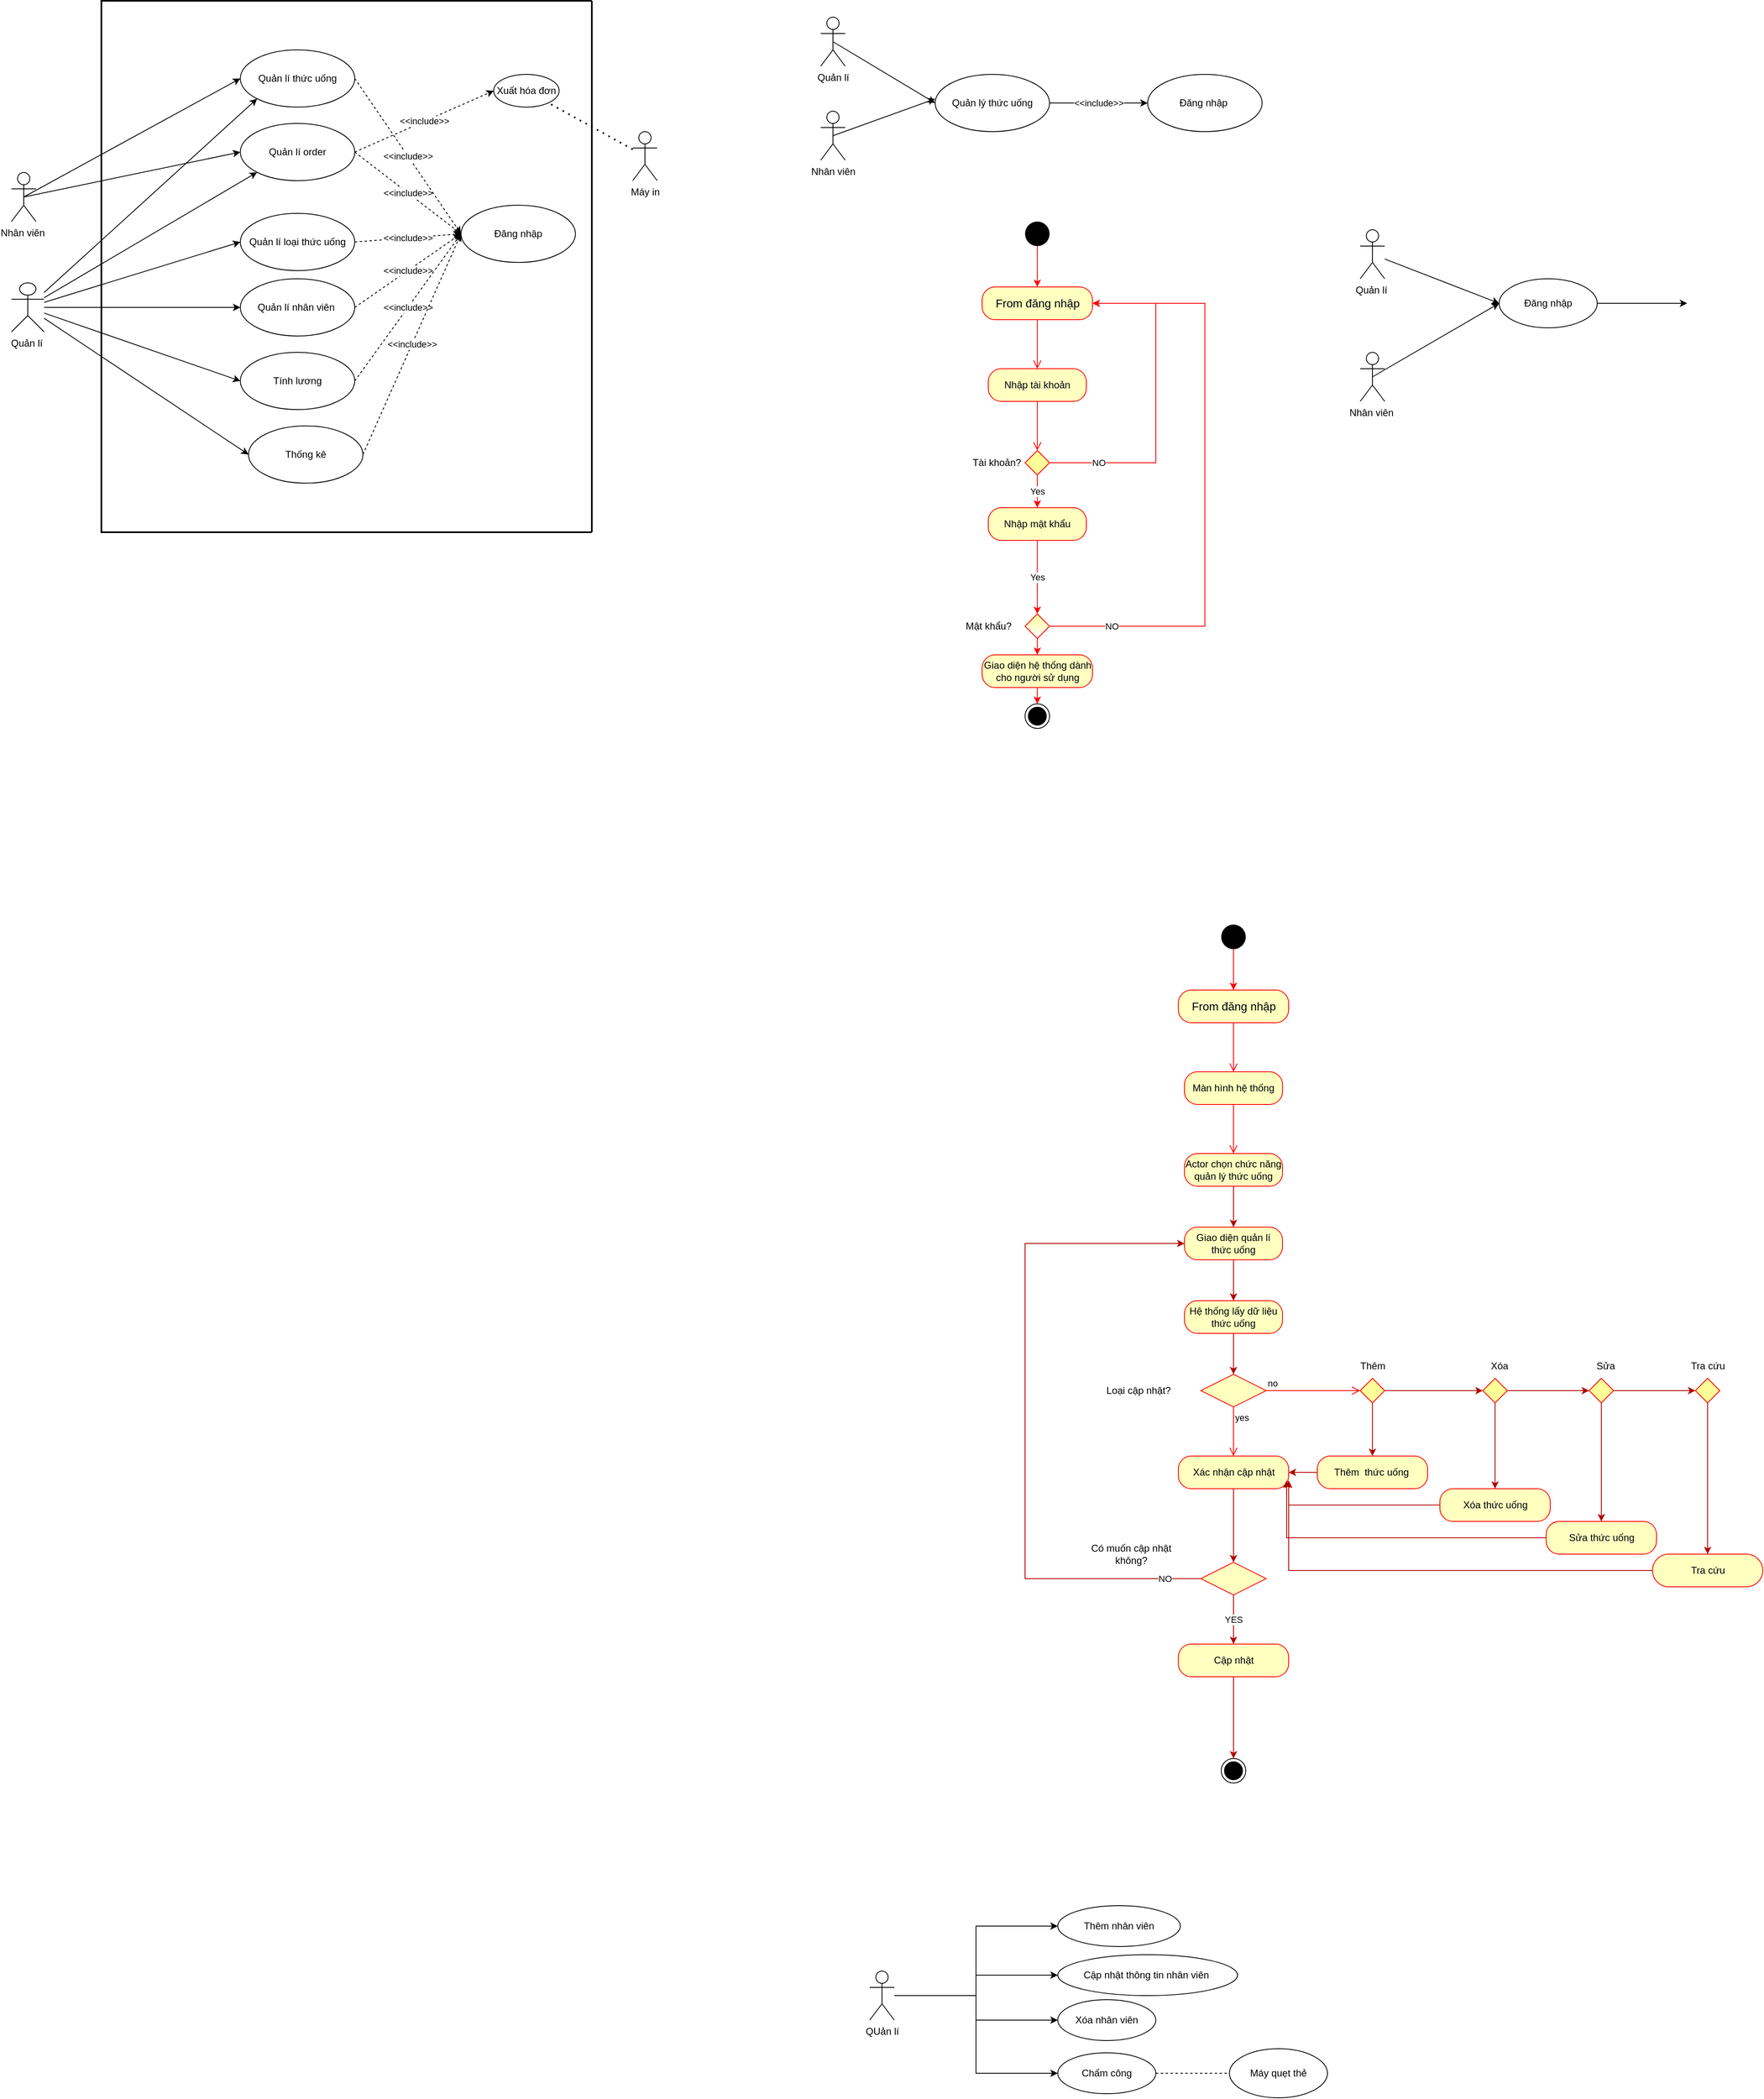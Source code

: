 <mxfile version="13.10.4" type="device"><diagram id="wGTcTHuJHE5CPNHD4VtJ" name="Page-1"><mxGraphModel dx="1037" dy="620" grid="1" gridSize="10" guides="1" tooltips="1" connect="1" arrows="1" fold="1" page="1" pageScale="1" pageWidth="3300" pageHeight="4681" math="0" shadow="0"><root><mxCell id="0"/><mxCell id="1" parent="0"/><mxCell id="aUiKgl4sltHzzZUIfWi_-46" style="edgeStyle=none;rounded=0;orthogonalLoop=1;jettySize=auto;html=1;entryX=0;entryY=1;entryDx=0;entryDy=0;" parent="1" source="1rgUpgfxhRBXVYCej87L-1" target="1rgUpgfxhRBXVYCej87L-71" edge="1"><mxGeometry relative="1" as="geometry"/></mxCell><mxCell id="aUiKgl4sltHzzZUIfWi_-47" style="edgeStyle=none;rounded=0;orthogonalLoop=1;jettySize=auto;html=1;entryX=0;entryY=1;entryDx=0;entryDy=0;" parent="1" source="1rgUpgfxhRBXVYCej87L-1" target="1rgUpgfxhRBXVYCej87L-5" edge="1"><mxGeometry relative="1" as="geometry"/></mxCell><mxCell id="aUiKgl4sltHzzZUIfWi_-48" style="edgeStyle=none;rounded=0;orthogonalLoop=1;jettySize=auto;html=1;entryX=0;entryY=0.5;entryDx=0;entryDy=0;" parent="1" source="1rgUpgfxhRBXVYCej87L-1" target="aUiKgl4sltHzzZUIfWi_-6" edge="1"><mxGeometry relative="1" as="geometry"/></mxCell><mxCell id="aUiKgl4sltHzzZUIfWi_-49" style="edgeStyle=none;rounded=0;orthogonalLoop=1;jettySize=auto;html=1;entryX=0;entryY=0.5;entryDx=0;entryDy=0;" parent="1" source="1rgUpgfxhRBXVYCej87L-1" target="1rgUpgfxhRBXVYCej87L-6" edge="1"><mxGeometry relative="1" as="geometry"/></mxCell><mxCell id="aUiKgl4sltHzzZUIfWi_-50" style="edgeStyle=none;rounded=0;orthogonalLoop=1;jettySize=auto;html=1;entryX=0;entryY=0.5;entryDx=0;entryDy=0;" parent="1" source="1rgUpgfxhRBXVYCej87L-1" target="aUiKgl4sltHzzZUIfWi_-5" edge="1"><mxGeometry relative="1" as="geometry"/></mxCell><mxCell id="aUiKgl4sltHzzZUIfWi_-51" style="edgeStyle=none;rounded=0;orthogonalLoop=1;jettySize=auto;html=1;entryX=0;entryY=0.5;entryDx=0;entryDy=0;" parent="1" source="1rgUpgfxhRBXVYCej87L-1" target="aUiKgl4sltHzzZUIfWi_-7" edge="1"><mxGeometry relative="1" as="geometry"/></mxCell><mxCell id="1rgUpgfxhRBXVYCej87L-1" value="Quản lí&amp;nbsp;" style="shape=umlActor;verticalLabelPosition=bottom;verticalAlign=top;html=1;" parent="1" vertex="1"><mxGeometry x="40" y="405" width="40" height="60" as="geometry"/></mxCell><mxCell id="1rgUpgfxhRBXVYCej87L-53" style="edgeStyle=none;rounded=0;orthogonalLoop=1;jettySize=auto;html=1;exitX=0.5;exitY=0.5;exitDx=0;exitDy=0;exitPerimeter=0;entryX=0;entryY=0.5;entryDx=0;entryDy=0;" parent="1" source="1rgUpgfxhRBXVYCej87L-2" target="1rgUpgfxhRBXVYCej87L-5" edge="1"><mxGeometry relative="1" as="geometry"/></mxCell><mxCell id="1rgUpgfxhRBXVYCej87L-75" style="edgeStyle=none;rounded=0;orthogonalLoop=1;jettySize=auto;html=1;exitX=0.5;exitY=0.5;exitDx=0;exitDy=0;exitPerimeter=0;entryX=0;entryY=0.5;entryDx=0;entryDy=0;" parent="1" source="1rgUpgfxhRBXVYCej87L-2" target="1rgUpgfxhRBXVYCej87L-71" edge="1"><mxGeometry relative="1" as="geometry"/></mxCell><mxCell id="1rgUpgfxhRBXVYCej87L-2" value="Nhân viên&amp;nbsp;" style="shape=umlActor;verticalLabelPosition=bottom;verticalAlign=top;html=1;" parent="1" vertex="1"><mxGeometry x="40" y="270" width="30" height="60" as="geometry"/></mxCell><mxCell id="1rgUpgfxhRBXVYCej87L-4" value="Đăng nhập" style="ellipse;whiteSpace=wrap;html=1;" parent="1" vertex="1"><mxGeometry x="590" y="310" width="140" height="70" as="geometry"/></mxCell><mxCell id="aUiKgl4sltHzzZUIfWi_-38" value="&amp;lt;&amp;lt;include&amp;gt;&amp;gt;" style="edgeStyle=none;rounded=0;orthogonalLoop=1;jettySize=auto;html=1;exitX=1;exitY=0.5;exitDx=0;exitDy=0;entryX=0;entryY=0.5;entryDx=0;entryDy=0;dashed=1;" parent="1" source="1rgUpgfxhRBXVYCej87L-5" target="1rgUpgfxhRBXVYCej87L-4" edge="1"><mxGeometry relative="1" as="geometry"/></mxCell><mxCell id="aUiKgl4sltHzzZUIfWi_-55" value="&amp;lt;&amp;lt;include&amp;gt;&amp;gt;" style="edgeStyle=none;rounded=0;orthogonalLoop=1;jettySize=auto;html=1;exitX=1;exitY=0.5;exitDx=0;exitDy=0;entryX=0;entryY=0.5;entryDx=0;entryDy=0;dashed=1;" parent="1" source="1rgUpgfxhRBXVYCej87L-5" target="1rgUpgfxhRBXVYCej87L-41" edge="1"><mxGeometry relative="1" as="geometry"/></mxCell><mxCell id="1rgUpgfxhRBXVYCej87L-5" value="Quản lí order" style="ellipse;whiteSpace=wrap;html=1;" parent="1" vertex="1"><mxGeometry x="320" y="210" width="140" height="70" as="geometry"/></mxCell><mxCell id="aUiKgl4sltHzzZUIfWi_-40" value="&amp;lt;&amp;lt;include&amp;gt;&amp;gt;" style="edgeStyle=none;rounded=0;orthogonalLoop=1;jettySize=auto;html=1;exitX=1;exitY=0.5;exitDx=0;exitDy=0;entryX=0;entryY=0.5;entryDx=0;entryDy=0;dashed=1;" parent="1" source="1rgUpgfxhRBXVYCej87L-6" target="1rgUpgfxhRBXVYCej87L-4" edge="1"><mxGeometry relative="1" as="geometry"/></mxCell><mxCell id="1rgUpgfxhRBXVYCej87L-6" value="Quản lí nhân viên&amp;nbsp;" style="ellipse;whiteSpace=wrap;html=1;" parent="1" vertex="1"><mxGeometry x="320" y="400" width="140" height="70" as="geometry"/></mxCell><mxCell id="1rgUpgfxhRBXVYCej87L-24" value="Máy in" style="shape=umlActor;verticalLabelPosition=bottom;verticalAlign=top;html=1;" parent="1" vertex="1"><mxGeometry x="800" y="220" width="30" height="60" as="geometry"/></mxCell><mxCell id="aUiKgl4sltHzzZUIfWi_-37" value="&amp;lt;&amp;lt;include&amp;gt;&amp;gt;" style="edgeStyle=none;rounded=0;orthogonalLoop=1;jettySize=auto;html=1;exitX=1;exitY=0.5;exitDx=0;exitDy=0;entryX=0;entryY=0.5;entryDx=0;entryDy=0;dashed=1;" parent="1" source="1rgUpgfxhRBXVYCej87L-71" target="1rgUpgfxhRBXVYCej87L-4" edge="1"><mxGeometry relative="1" as="geometry"/></mxCell><mxCell id="1rgUpgfxhRBXVYCej87L-71" value="Quản lí thức uống" style="ellipse;whiteSpace=wrap;html=1;" parent="1" vertex="1"><mxGeometry x="320" y="120" width="140" height="70" as="geometry"/></mxCell><mxCell id="1rgUpgfxhRBXVYCej87L-82" value="" style="strokeWidth=2;html=1;shape=mxgraph.flowchart.annotation_1;align=left;pointerEvents=1;" parent="1" vertex="1"><mxGeometry x="150" y="60" width="600" height="650" as="geometry"/></mxCell><mxCell id="1rgUpgfxhRBXVYCej87L-87" value="" style="endArrow=none;html=1;entryX=1;entryY=0;entryDx=0;entryDy=0;entryPerimeter=0;exitX=1;exitY=1;exitDx=0;exitDy=0;exitPerimeter=0;strokeWidth=2;" parent="1" source="1rgUpgfxhRBXVYCej87L-82" target="1rgUpgfxhRBXVYCej87L-82" edge="1"><mxGeometry width="50" height="50" relative="1" as="geometry"><mxPoint x="750" y="100" as="sourcePoint"/><mxPoint x="800" y="50" as="targetPoint"/></mxGeometry></mxCell><mxCell id="aUiKgl4sltHzzZUIfWi_-57" style="edgeStyle=none;rounded=0;orthogonalLoop=1;jettySize=auto;html=1;exitX=0.5;exitY=0.5;exitDx=0;exitDy=0;exitPerimeter=0;entryX=0;entryY=0.5;entryDx=0;entryDy=0;" parent="1" source="1rgUpgfxhRBXVYCej87L-89" target="aUiKgl4sltHzzZUIfWi_-56" edge="1"><mxGeometry relative="1" as="geometry"/></mxCell><mxCell id="1rgUpgfxhRBXVYCej87L-89" value="Quản lí" style="shape=umlActor;verticalLabelPosition=bottom;verticalAlign=top;html=1;" parent="1" vertex="1"><mxGeometry x="1030" y="80" width="30" height="60" as="geometry"/></mxCell><mxCell id="aUiKgl4sltHzzZUIfWi_-58" style="edgeStyle=none;rounded=0;orthogonalLoop=1;jettySize=auto;html=1;exitX=0.5;exitY=0.5;exitDx=0;exitDy=0;exitPerimeter=0;" parent="1" source="1rgUpgfxhRBXVYCej87L-90" edge="1"><mxGeometry relative="1" as="geometry"><mxPoint x="1170" y="180" as="targetPoint"/></mxGeometry></mxCell><mxCell id="1rgUpgfxhRBXVYCej87L-90" value="Nhân viên" style="shape=umlActor;verticalLabelPosition=bottom;verticalAlign=top;html=1;" parent="1" vertex="1"><mxGeometry x="1030" y="195" width="30" height="60" as="geometry"/></mxCell><mxCell id="1rgUpgfxhRBXVYCej87L-91" value="Đăng nhập&amp;nbsp;" style="ellipse;whiteSpace=wrap;html=1;" parent="1" vertex="1"><mxGeometry x="1430" y="150" width="140" height="70" as="geometry"/></mxCell><mxCell id="1rgUpgfxhRBXVYCej87L-97" value="" style="ellipse;html=1;shape=endState;fillColor=#000000;strokeColor=#000000;" parent="1" vertex="1"><mxGeometry x="1280" y="920" width="30" height="30" as="geometry"/></mxCell><mxCell id="1rgUpgfxhRBXVYCej87L-104" style="edgeStyle=none;rounded=0;orthogonalLoop=1;jettySize=auto;html=1;exitX=0.5;exitY=1;exitDx=0;exitDy=0;entryX=0.5;entryY=0;entryDx=0;entryDy=0;strokeWidth=1;fillColor=#f0a30a;strokeColor=#FF0000;" parent="1" source="1rgUpgfxhRBXVYCej87L-98" target="1rgUpgfxhRBXVYCej87L-102" edge="1"><mxGeometry relative="1" as="geometry"/></mxCell><mxCell id="1rgUpgfxhRBXVYCej87L-98" value="" style="ellipse;fillColor=#000000;strokeColor=none;" parent="1" vertex="1"><mxGeometry x="1280" y="330" width="30" height="30" as="geometry"/></mxCell><mxCell id="1rgUpgfxhRBXVYCej87L-102" value="&lt;span style=&quot;font-size: 14px&quot;&gt;From đăng nhập&lt;/span&gt;" style="rounded=1;whiteSpace=wrap;html=1;arcSize=40;fontColor=#000000;fillColor=#ffffc0;strokeColor=#ff0000;" parent="1" vertex="1"><mxGeometry x="1227.5" y="410" width="135" height="40" as="geometry"/></mxCell><mxCell id="1rgUpgfxhRBXVYCej87L-103" value="" style="edgeStyle=orthogonalEdgeStyle;html=1;verticalAlign=bottom;endArrow=open;endSize=8;strokeColor=#ff0000;" parent="1" source="1rgUpgfxhRBXVYCej87L-102" edge="1"><mxGeometry relative="1" as="geometry"><mxPoint x="1295" y="510" as="targetPoint"/></mxGeometry></mxCell><mxCell id="1rgUpgfxhRBXVYCej87L-105" value="Nhập tài khoản" style="rounded=1;whiteSpace=wrap;html=1;arcSize=40;fontColor=#000000;fillColor=#ffffc0;strokeColor=#ff0000;" parent="1" vertex="1"><mxGeometry x="1235" y="510" width="120" height="40" as="geometry"/></mxCell><mxCell id="1rgUpgfxhRBXVYCej87L-106" value="" style="edgeStyle=orthogonalEdgeStyle;html=1;verticalAlign=bottom;endArrow=open;endSize=8;strokeColor=#ff0000;" parent="1" source="1rgUpgfxhRBXVYCej87L-105" edge="1"><mxGeometry relative="1" as="geometry"><mxPoint x="1295" y="610" as="targetPoint"/></mxGeometry></mxCell><mxCell id="1rgUpgfxhRBXVYCej87L-108" value="NO" style="edgeStyle=orthogonalEdgeStyle;rounded=0;orthogonalLoop=1;jettySize=auto;html=1;entryX=1;entryY=0.5;entryDx=0;entryDy=0;strokeColor=#FF0000;strokeWidth=1;" parent="1" source="1rgUpgfxhRBXVYCej87L-107" target="1rgUpgfxhRBXVYCej87L-102" edge="1"><mxGeometry x="-0.702" relative="1" as="geometry"><Array as="points"><mxPoint x="1440" y="625"/><mxPoint x="1440" y="430"/></Array><mxPoint as="offset"/></mxGeometry></mxCell><mxCell id="1rgUpgfxhRBXVYCej87L-113" value="Yes" style="edgeStyle=none;rounded=0;orthogonalLoop=1;jettySize=auto;html=1;exitX=0.5;exitY=1;exitDx=0;exitDy=0;entryX=0.5;entryY=0;entryDx=0;entryDy=0;strokeColor=#FF0000;strokeWidth=1;" parent="1" source="1rgUpgfxhRBXVYCej87L-107" target="1rgUpgfxhRBXVYCej87L-112" edge="1"><mxGeometry relative="1" as="geometry"/></mxCell><mxCell id="1rgUpgfxhRBXVYCej87L-107" value="" style="rhombus;strokeColor=#FF0000;fillColor=#FFFF99;" parent="1" vertex="1"><mxGeometry x="1280" y="610" width="30" height="30" as="geometry"/></mxCell><mxCell id="1rgUpgfxhRBXVYCej87L-116" value="Yes" style="edgeStyle=orthogonalEdgeStyle;rounded=0;orthogonalLoop=1;jettySize=auto;html=1;exitX=0.5;exitY=1;exitDx=0;exitDy=0;entryX=0.5;entryY=0;entryDx=0;entryDy=0;strokeColor=#FF0000;strokeWidth=1;" parent="1" source="1rgUpgfxhRBXVYCej87L-112" target="1rgUpgfxhRBXVYCej87L-114" edge="1"><mxGeometry relative="1" as="geometry"/></mxCell><mxCell id="1rgUpgfxhRBXVYCej87L-112" value="Nhập mật khẩu" style="rounded=1;whiteSpace=wrap;html=1;arcSize=40;fontColor=#000000;fillColor=#ffffc0;strokeColor=#ff0000;" parent="1" vertex="1"><mxGeometry x="1235" y="680" width="120" height="40" as="geometry"/></mxCell><mxCell id="1rgUpgfxhRBXVYCej87L-115" value="NO" style="edgeStyle=orthogonalEdgeStyle;rounded=0;orthogonalLoop=1;jettySize=auto;html=1;exitX=1;exitY=0.5;exitDx=0;exitDy=0;entryX=1;entryY=0.5;entryDx=0;entryDy=0;strokeColor=#FF0000;strokeWidth=1;" parent="1" source="1rgUpgfxhRBXVYCej87L-114" target="1rgUpgfxhRBXVYCej87L-102" edge="1"><mxGeometry x="-0.789" relative="1" as="geometry"><Array as="points"><mxPoint x="1500" y="825"/><mxPoint x="1500" y="430"/></Array><mxPoint as="offset"/></mxGeometry></mxCell><mxCell id="1rgUpgfxhRBXVYCej87L-119" style="rounded=0;orthogonalLoop=1;jettySize=auto;html=1;exitX=0.5;exitY=1;exitDx=0;exitDy=0;entryX=0.5;entryY=0;entryDx=0;entryDy=0;strokeColor=#FF0000;strokeWidth=1;" parent="1" source="1rgUpgfxhRBXVYCej87L-114" target="1rgUpgfxhRBXVYCej87L-118" edge="1"><mxGeometry relative="1" as="geometry"/></mxCell><mxCell id="1rgUpgfxhRBXVYCej87L-114" value="" style="rhombus;fontColor=#FF0000;gradientColor=#ffffff;fillColor=#FFFF99;strokeColor=#FF0000;" parent="1" vertex="1"><mxGeometry x="1280" y="810" width="30" height="30" as="geometry"/></mxCell><mxCell id="1rgUpgfxhRBXVYCej87L-120" style="edgeStyle=orthogonalEdgeStyle;rounded=0;orthogonalLoop=1;jettySize=auto;html=1;exitX=0.5;exitY=1;exitDx=0;exitDy=0;entryX=0.5;entryY=0;entryDx=0;entryDy=0;strokeColor=#FF0000;strokeWidth=1;" parent="1" source="1rgUpgfxhRBXVYCej87L-118" target="1rgUpgfxhRBXVYCej87L-97" edge="1"><mxGeometry relative="1" as="geometry"/></mxCell><mxCell id="1rgUpgfxhRBXVYCej87L-118" value="Giao diện hệ thống dành cho người sử dụng" style="rounded=1;whiteSpace=wrap;html=1;arcSize=40;fontColor=#000000;fillColor=#ffffc0;strokeColor=#ff0000;" parent="1" vertex="1"><mxGeometry x="1227.5" y="860" width="135" height="40" as="geometry"/></mxCell><mxCell id="aUiKgl4sltHzzZUIfWi_-1" value="Tài khoản?" style="text;html=1;align=center;verticalAlign=middle;resizable=0;points=[];autosize=1;" parent="1" vertex="1"><mxGeometry x="1210" y="615" width="70" height="20" as="geometry"/></mxCell><mxCell id="aUiKgl4sltHzzZUIfWi_-2" value="Mật khẩu?" style="text;html=1;align=center;verticalAlign=middle;resizable=0;points=[];autosize=1;" parent="1" vertex="1"><mxGeometry x="1200" y="815" width="70" height="20" as="geometry"/></mxCell><mxCell id="aUiKgl4sltHzzZUIfWi_-43" value="&amp;lt;&amp;lt;include&amp;gt;&amp;gt;" style="edgeStyle=none;rounded=0;orthogonalLoop=1;jettySize=auto;html=1;exitX=1;exitY=0.5;exitDx=0;exitDy=0;entryX=0;entryY=0.5;entryDx=0;entryDy=0;dashed=1;" parent="1" source="aUiKgl4sltHzzZUIfWi_-5" target="1rgUpgfxhRBXVYCej87L-4" edge="1"><mxGeometry relative="1" as="geometry"/></mxCell><mxCell id="aUiKgl4sltHzzZUIfWi_-5" value="Tính lương" style="ellipse;whiteSpace=wrap;html=1;" parent="1" vertex="1"><mxGeometry x="320" y="490" width="140" height="70" as="geometry"/></mxCell><mxCell id="aUiKgl4sltHzzZUIfWi_-39" value="&amp;lt;&amp;lt;include&amp;gt;&amp;gt;" style="edgeStyle=none;rounded=0;orthogonalLoop=1;jettySize=auto;html=1;exitX=1;exitY=0.5;exitDx=0;exitDy=0;entryX=0;entryY=0.5;entryDx=0;entryDy=0;dashed=1;" parent="1" source="aUiKgl4sltHzzZUIfWi_-6" target="1rgUpgfxhRBXVYCej87L-4" edge="1"><mxGeometry relative="1" as="geometry"/></mxCell><mxCell id="aUiKgl4sltHzzZUIfWi_-6" value="Quản lí loại thức uống" style="ellipse;whiteSpace=wrap;html=1;" parent="1" vertex="1"><mxGeometry x="320" y="320" width="140" height="70" as="geometry"/></mxCell><mxCell id="aUiKgl4sltHzzZUIfWi_-45" value="&amp;lt;&amp;lt;include&amp;gt;&amp;gt;" style="edgeStyle=none;rounded=0;orthogonalLoop=1;jettySize=auto;html=1;exitX=1;exitY=0.5;exitDx=0;exitDy=0;entryX=0;entryY=0.5;entryDx=0;entryDy=0;dashed=1;" parent="1" source="aUiKgl4sltHzzZUIfWi_-7" target="1rgUpgfxhRBXVYCej87L-4" edge="1"><mxGeometry relative="1" as="geometry"/></mxCell><mxCell id="aUiKgl4sltHzzZUIfWi_-7" value="Thống kê" style="ellipse;whiteSpace=wrap;html=1;" parent="1" vertex="1"><mxGeometry x="330" y="580" width="140" height="70" as="geometry"/></mxCell><mxCell id="aUiKgl4sltHzzZUIfWi_-11" style="edgeStyle=none;rounded=0;orthogonalLoop=1;jettySize=auto;html=1;entryX=0;entryY=0.5;entryDx=0;entryDy=0;" parent="1" source="aUiKgl4sltHzzZUIfWi_-8" target="aUiKgl4sltHzzZUIfWi_-10" edge="1"><mxGeometry relative="1" as="geometry"/></mxCell><mxCell id="aUiKgl4sltHzzZUIfWi_-8" value="Quản lí&amp;nbsp;" style="shape=umlActor;verticalLabelPosition=bottom;verticalAlign=top;html=1;outlineConnect=0;" parent="1" vertex="1"><mxGeometry x="1690" y="340" width="30" height="60" as="geometry"/></mxCell><mxCell id="aUiKgl4sltHzzZUIfWi_-12" style="edgeStyle=none;rounded=0;orthogonalLoop=1;jettySize=auto;html=1;exitX=0.5;exitY=0.5;exitDx=0;exitDy=0;exitPerimeter=0;" parent="1" source="aUiKgl4sltHzzZUIfWi_-9" edge="1"><mxGeometry relative="1" as="geometry"><mxPoint x="1860" y="430" as="targetPoint"/></mxGeometry></mxCell><mxCell id="aUiKgl4sltHzzZUIfWi_-9" value="Nhân viên&amp;nbsp;" style="shape=umlActor;verticalLabelPosition=bottom;verticalAlign=top;html=1;outlineConnect=0;" parent="1" vertex="1"><mxGeometry x="1690" y="490" width="30" height="60" as="geometry"/></mxCell><mxCell id="aUiKgl4sltHzzZUIfWi_-13" style="edgeStyle=none;rounded=0;orthogonalLoop=1;jettySize=auto;html=1;" parent="1" source="aUiKgl4sltHzzZUIfWi_-10" edge="1"><mxGeometry relative="1" as="geometry"><mxPoint x="2090" y="430" as="targetPoint"/></mxGeometry></mxCell><mxCell id="aUiKgl4sltHzzZUIfWi_-10" value="Đăng nhập" style="ellipse;whiteSpace=wrap;html=1;" parent="1" vertex="1"><mxGeometry x="1860" y="400" width="120" height="60" as="geometry"/></mxCell><mxCell id="1rgUpgfxhRBXVYCej87L-41" value="Xuất hóa đơn" style="ellipse;whiteSpace=wrap;html=1;" parent="1" vertex="1"><mxGeometry x="630" y="150" width="80" height="40" as="geometry"/></mxCell><mxCell id="aUiKgl4sltHzzZUIfWi_-52" value="" style="endArrow=none;dashed=1;html=1;dashPattern=1 3;strokeWidth=2;" parent="1" source="1rgUpgfxhRBXVYCej87L-24" target="1rgUpgfxhRBXVYCej87L-41" edge="1"><mxGeometry width="50" height="50" relative="1" as="geometry"><mxPoint x="790.0" y="211.034" as="sourcePoint"/><mxPoint x="660.0" y="220" as="targetPoint"/></mxGeometry></mxCell><mxCell id="aUiKgl4sltHzzZUIfWi_-59" value="&amp;lt;&amp;lt;include&amp;gt;&amp;gt;" style="edgeStyle=none;rounded=0;orthogonalLoop=1;jettySize=auto;html=1;exitX=1;exitY=0.5;exitDx=0;exitDy=0;entryX=0;entryY=0.5;entryDx=0;entryDy=0;" parent="1" source="aUiKgl4sltHzzZUIfWi_-56" target="1rgUpgfxhRBXVYCej87L-91" edge="1"><mxGeometry relative="1" as="geometry"/></mxCell><mxCell id="aUiKgl4sltHzzZUIfWi_-56" value="Quản lý thức uống" style="ellipse;whiteSpace=wrap;html=1;" parent="1" vertex="1"><mxGeometry x="1170" y="150" width="140" height="70" as="geometry"/></mxCell><mxCell id="aUiKgl4sltHzzZUIfWi_-79" value="" style="ellipse;html=1;shape=endState;fillColor=#000000;strokeColor=#000000;" parent="1" vertex="1"><mxGeometry x="1520" y="2210" width="30" height="30" as="geometry"/></mxCell><mxCell id="aUiKgl4sltHzzZUIfWi_-80" style="edgeStyle=none;rounded=0;orthogonalLoop=1;jettySize=auto;html=1;exitX=0.5;exitY=1;exitDx=0;exitDy=0;entryX=0.5;entryY=0;entryDx=0;entryDy=0;strokeWidth=1;fillColor=#f0a30a;strokeColor=#FF0000;" parent="1" source="aUiKgl4sltHzzZUIfWi_-81" target="aUiKgl4sltHzzZUIfWi_-82" edge="1"><mxGeometry relative="1" as="geometry"/></mxCell><mxCell id="aUiKgl4sltHzzZUIfWi_-81" value="" style="ellipse;fillColor=#000000;strokeColor=none;" parent="1" vertex="1"><mxGeometry x="1520" y="1190" width="30" height="30" as="geometry"/></mxCell><mxCell id="aUiKgl4sltHzzZUIfWi_-82" value="&lt;span style=&quot;font-size: 14px&quot;&gt;From đăng nhập&lt;/span&gt;" style="rounded=1;whiteSpace=wrap;html=1;arcSize=40;fontColor=#000000;fillColor=#ffffc0;strokeColor=#ff0000;" parent="1" vertex="1"><mxGeometry x="1467.5" y="1270" width="135" height="40" as="geometry"/></mxCell><mxCell id="aUiKgl4sltHzzZUIfWi_-83" value="" style="edgeStyle=orthogonalEdgeStyle;html=1;verticalAlign=bottom;endArrow=open;endSize=8;strokeColor=#ff0000;" parent="1" source="aUiKgl4sltHzzZUIfWi_-82" edge="1"><mxGeometry relative="1" as="geometry"><mxPoint x="1535" y="1370" as="targetPoint"/></mxGeometry></mxCell><mxCell id="aUiKgl4sltHzzZUIfWi_-84" value="Màn hình hệ thống" style="rounded=1;whiteSpace=wrap;html=1;arcSize=40;fontColor=#000000;fillColor=#ffffc0;strokeColor=#ff0000;" parent="1" vertex="1"><mxGeometry x="1475" y="1370" width="120" height="40" as="geometry"/></mxCell><mxCell id="aUiKgl4sltHzzZUIfWi_-85" value="" style="edgeStyle=orthogonalEdgeStyle;html=1;verticalAlign=bottom;endArrow=open;endSize=8;strokeColor=#ff0000;" parent="1" source="aUiKgl4sltHzzZUIfWi_-84" edge="1"><mxGeometry relative="1" as="geometry"><mxPoint x="1535" y="1470" as="targetPoint"/></mxGeometry></mxCell><mxCell id="aUiKgl4sltHzzZUIfWi_-130" style="edgeStyle=orthogonalEdgeStyle;rounded=0;orthogonalLoop=1;jettySize=auto;html=1;exitX=0.5;exitY=1;exitDx=0;exitDy=0;entryX=0.5;entryY=0;entryDx=0;entryDy=0;fillColor=#e51400;strokeColor=#B20000;" parent="1" source="aUiKgl4sltHzzZUIfWi_-90" target="aUiKgl4sltHzzZUIfWi_-99" edge="1"><mxGeometry relative="1" as="geometry"/></mxCell><mxCell id="aUiKgl4sltHzzZUIfWi_-90" value="Giao diện quản lí thức uống" style="rounded=1;whiteSpace=wrap;html=1;arcSize=40;fontColor=#000000;fillColor=#ffffc0;strokeColor=#ff0000;" parent="1" vertex="1"><mxGeometry x="1475" y="1560" width="120" height="40" as="geometry"/></mxCell><mxCell id="aUiKgl4sltHzzZUIfWi_-127" style="edgeStyle=none;rounded=0;orthogonalLoop=1;jettySize=auto;html=1;exitX=0.5;exitY=1;exitDx=0;exitDy=0;entryX=0.5;entryY=0;entryDx=0;entryDy=0;fillColor=#e51400;strokeColor=#B20000;" parent="1" source="aUiKgl4sltHzzZUIfWi_-95" target="aUiKgl4sltHzzZUIfWi_-126" edge="1"><mxGeometry relative="1" as="geometry"/></mxCell><mxCell id="aUiKgl4sltHzzZUIfWi_-95" value="Xác nhận cập nhật" style="rounded=1;whiteSpace=wrap;html=1;arcSize=40;fontColor=#000000;fillColor=#ffffc0;strokeColor=#ff0000;" parent="1" vertex="1"><mxGeometry x="1467.5" y="1840" width="135" height="40" as="geometry"/></mxCell><mxCell id="aUiKgl4sltHzzZUIfWi_-131" style="edgeStyle=orthogonalEdgeStyle;rounded=0;orthogonalLoop=1;jettySize=auto;html=1;exitX=0.5;exitY=1;exitDx=0;exitDy=0;entryX=0.5;entryY=0;entryDx=0;entryDy=0;fillColor=#e51400;strokeColor=#B20000;" parent="1" source="aUiKgl4sltHzzZUIfWi_-98" target="aUiKgl4sltHzzZUIfWi_-90" edge="1"><mxGeometry relative="1" as="geometry"/></mxCell><mxCell id="aUiKgl4sltHzzZUIfWi_-98" value="Actor chọn chức năng quản lý thức uống" style="rounded=1;whiteSpace=wrap;html=1;arcSize=40;fontColor=#000000;fillColor=#ffffc0;strokeColor=#ff0000;" parent="1" vertex="1"><mxGeometry x="1475" y="1470" width="120" height="40" as="geometry"/></mxCell><mxCell id="aUiKgl4sltHzzZUIfWi_-132" style="rounded=0;orthogonalLoop=1;jettySize=auto;html=1;exitX=0.5;exitY=1;exitDx=0;exitDy=0;entryX=0.5;entryY=0;entryDx=0;entryDy=0;fillColor=#e51400;strokeColor=#B20000;" parent="1" source="aUiKgl4sltHzzZUIfWi_-99" target="aUiKgl4sltHzzZUIfWi_-101" edge="1"><mxGeometry relative="1" as="geometry"/></mxCell><mxCell id="aUiKgl4sltHzzZUIfWi_-99" value="Hệ thống lấy dữ liệu thức uống" style="rounded=1;whiteSpace=wrap;html=1;arcSize=40;fontColor=#000000;fillColor=#ffffc0;strokeColor=#ff0000;" parent="1" vertex="1"><mxGeometry x="1475" y="1650" width="120" height="40" as="geometry"/></mxCell><mxCell id="aUiKgl4sltHzzZUIfWi_-101" value="" style="rhombus;whiteSpace=wrap;html=1;fillColor=#ffffc0;strokeColor=#ff0000;" parent="1" vertex="1"><mxGeometry x="1495" y="1740" width="80" height="40" as="geometry"/></mxCell><mxCell id="aUiKgl4sltHzzZUIfWi_-103" value="yes" style="html=1;align=left;verticalAlign=top;endArrow=open;endSize=8;strokeColor=#ff0000;entryX=0.5;entryY=0;entryDx=0;entryDy=0;" parent="1" source="aUiKgl4sltHzzZUIfWi_-101" edge="1" target="aUiKgl4sltHzzZUIfWi_-95"><mxGeometry x="-1" relative="1" as="geometry"><mxPoint x="1530" y="1840" as="targetPoint"/></mxGeometry></mxCell><mxCell id="aUiKgl4sltHzzZUIfWi_-104" value="Loại cập nhật?" style="text;html=1;strokeColor=none;fillColor=none;align=center;verticalAlign=middle;whiteSpace=wrap;rounded=0;" parent="1" vertex="1"><mxGeometry x="1370" y="1750" width="97.5" height="20" as="geometry"/></mxCell><mxCell id="aUiKgl4sltHzzZUIfWi_-113" style="edgeStyle=none;rounded=0;orthogonalLoop=1;jettySize=auto;html=1;exitX=1;exitY=0.5;exitDx=0;exitDy=0;entryX=0;entryY=0.5;entryDx=0;entryDy=0;fillColor=#e51400;strokeColor=#B20000;" parent="1" source="aUiKgl4sltHzzZUIfWi_-109" target="aUiKgl4sltHzzZUIfWi_-111" edge="1"><mxGeometry relative="1" as="geometry"/></mxCell><mxCell id="Kw4iZlrk3VGp5URnXrl3-18" style="edgeStyle=none;rounded=0;orthogonalLoop=1;jettySize=auto;html=1;entryX=0.5;entryY=0;entryDx=0;entryDy=0;fillColor=#e51400;strokeColor=#B20000;" edge="1" parent="1" source="aUiKgl4sltHzzZUIfWi_-109" target="aUiKgl4sltHzzZUIfWi_-134"><mxGeometry relative="1" as="geometry"/></mxCell><mxCell id="aUiKgl4sltHzzZUIfWi_-109" value="" style="rhombus;strokeColor=#FF0000;fillColor=#FFFF99;" parent="1" vertex="1"><mxGeometry x="1690" y="1745" width="30" height="30" as="geometry"/></mxCell><mxCell id="aUiKgl4sltHzzZUIfWi_-110" value="no" style="edgeStyle=orthogonalEdgeStyle;html=1;align=left;verticalAlign=bottom;endArrow=open;endSize=8;strokeColor=#ff0000;" parent="1" source="aUiKgl4sltHzzZUIfWi_-101" target="aUiKgl4sltHzzZUIfWi_-109" edge="1"><mxGeometry x="-1" relative="1" as="geometry"><mxPoint x="1630" y="1760" as="targetPoint"/><mxPoint x="1570" y="1760" as="sourcePoint"/></mxGeometry></mxCell><mxCell id="aUiKgl4sltHzzZUIfWi_-114" style="edgeStyle=none;rounded=0;orthogonalLoop=1;jettySize=auto;html=1;exitX=1;exitY=0.5;exitDx=0;exitDy=0;entryX=0;entryY=0.5;entryDx=0;entryDy=0;fillColor=#e51400;strokeColor=#B20000;" parent="1" source="aUiKgl4sltHzzZUIfWi_-111" target="aUiKgl4sltHzzZUIfWi_-112" edge="1"><mxGeometry relative="1" as="geometry"/></mxCell><mxCell id="Kw4iZlrk3VGp5URnXrl3-19" style="edgeStyle=none;rounded=0;orthogonalLoop=1;jettySize=auto;html=1;entryX=0.5;entryY=0;entryDx=0;entryDy=0;fillColor=#e51400;strokeColor=#B20000;" edge="1" parent="1" source="aUiKgl4sltHzzZUIfWi_-111" target="Kw4iZlrk3VGp5URnXrl3-3"><mxGeometry relative="1" as="geometry"/></mxCell><mxCell id="aUiKgl4sltHzzZUIfWi_-111" value="" style="rhombus;strokeColor=#FF0000;fillColor=#FFFF99;" parent="1" vertex="1"><mxGeometry x="1840" y="1745" width="30" height="30" as="geometry"/></mxCell><mxCell id="aUiKgl4sltHzzZUIfWi_-119" style="edgeStyle=none;rounded=0;orthogonalLoop=1;jettySize=auto;html=1;exitX=1;exitY=0.5;exitDx=0;exitDy=0;entryX=0;entryY=0.5;entryDx=0;entryDy=0;fillColor=#e51400;strokeColor=#B20000;" parent="1" source="aUiKgl4sltHzzZUIfWi_-112" target="aUiKgl4sltHzzZUIfWi_-118" edge="1"><mxGeometry relative="1" as="geometry"/></mxCell><mxCell id="Kw4iZlrk3VGp5URnXrl3-20" style="edgeStyle=none;rounded=0;orthogonalLoop=1;jettySize=auto;html=1;entryX=0.5;entryY=0;entryDx=0;entryDy=0;fillColor=#e51400;strokeColor=#B20000;" edge="1" parent="1" source="aUiKgl4sltHzzZUIfWi_-112" target="Kw4iZlrk3VGp5URnXrl3-4"><mxGeometry relative="1" as="geometry"/></mxCell><mxCell id="aUiKgl4sltHzzZUIfWi_-112" value="" style="rhombus;strokeColor=#FF0000;fillColor=#FFFF99;" parent="1" vertex="1"><mxGeometry x="1970" y="1745" width="30" height="30" as="geometry"/></mxCell><mxCell id="aUiKgl4sltHzzZUIfWi_-115" value="Thêm" style="text;html=1;align=center;verticalAlign=middle;resizable=0;points=[];autosize=1;" parent="1" vertex="1"><mxGeometry x="1680" y="1720" width="50" height="20" as="geometry"/></mxCell><mxCell id="aUiKgl4sltHzzZUIfWi_-116" value="Xóa" style="text;html=1;align=center;verticalAlign=middle;resizable=0;points=[];autosize=1;" parent="1" vertex="1"><mxGeometry x="1840" y="1720" width="40" height="20" as="geometry"/></mxCell><mxCell id="aUiKgl4sltHzzZUIfWi_-117" value="Sửa" style="text;html=1;align=center;verticalAlign=middle;resizable=0;points=[];autosize=1;" parent="1" vertex="1"><mxGeometry x="1970" y="1720" width="40" height="20" as="geometry"/></mxCell><mxCell id="Kw4iZlrk3VGp5URnXrl3-22" style="edgeStyle=none;rounded=0;orthogonalLoop=1;jettySize=auto;html=1;entryX=0.5;entryY=0;entryDx=0;entryDy=0;fillColor=#e51400;strokeColor=#B20000;" edge="1" parent="1" source="aUiKgl4sltHzzZUIfWi_-118" target="Kw4iZlrk3VGp5URnXrl3-5"><mxGeometry relative="1" as="geometry"/></mxCell><mxCell id="aUiKgl4sltHzzZUIfWi_-118" value="" style="rhombus;strokeColor=#FF0000;fillColor=#FFFF99;" parent="1" vertex="1"><mxGeometry x="2100" y="1745" width="30" height="30" as="geometry"/></mxCell><mxCell id="aUiKgl4sltHzzZUIfWi_-120" value="Tra cứu" style="text;html=1;align=center;verticalAlign=middle;resizable=0;points=[];autosize=1;" parent="1" vertex="1"><mxGeometry x="2085" y="1720" width="60" height="20" as="geometry"/></mxCell><mxCell id="aUiKgl4sltHzzZUIfWi_-137" style="rounded=0;orthogonalLoop=1;jettySize=auto;html=1;exitX=0.5;exitY=1;exitDx=0;exitDy=0;entryX=0.5;entryY=0;entryDx=0;entryDy=0;fillColor=#e51400;strokeColor=#B20000;" parent="1" source="aUiKgl4sltHzzZUIfWi_-125" target="aUiKgl4sltHzzZUIfWi_-79" edge="1"><mxGeometry relative="1" as="geometry"/></mxCell><mxCell id="aUiKgl4sltHzzZUIfWi_-125" value="Cập nhật" style="rounded=1;whiteSpace=wrap;html=1;arcSize=40;fontColor=#000000;fillColor=#ffffc0;strokeColor=#ff0000;" parent="1" vertex="1"><mxGeometry x="1467.5" y="2070" width="135" height="40" as="geometry"/></mxCell><mxCell id="aUiKgl4sltHzzZUIfWi_-128" value="YES" style="edgeStyle=none;rounded=0;orthogonalLoop=1;jettySize=auto;html=1;exitX=0.5;exitY=1;exitDx=0;exitDy=0;entryX=0.5;entryY=0;entryDx=0;entryDy=0;fillColor=#e51400;strokeColor=#B20000;" parent="1" source="aUiKgl4sltHzzZUIfWi_-126" target="aUiKgl4sltHzzZUIfWi_-125" edge="1"><mxGeometry relative="1" as="geometry"/></mxCell><mxCell id="aUiKgl4sltHzzZUIfWi_-129" value="NO" style="edgeStyle=orthogonalEdgeStyle;rounded=0;orthogonalLoop=1;jettySize=auto;html=1;exitX=0;exitY=0.5;exitDx=0;exitDy=0;entryX=0;entryY=0.5;entryDx=0;entryDy=0;fillColor=#e51400;strokeColor=#B20000;" parent="1" source="aUiKgl4sltHzzZUIfWi_-126" target="aUiKgl4sltHzzZUIfWi_-90" edge="1"><mxGeometry x="-0.89" relative="1" as="geometry"><mxPoint x="1150" y="1650" as="targetPoint"/><Array as="points"><mxPoint x="1280" y="1990"/><mxPoint x="1280" y="1580"/></Array><mxPoint x="1" as="offset"/></mxGeometry></mxCell><mxCell id="aUiKgl4sltHzzZUIfWi_-126" value="" style="rhombus;whiteSpace=wrap;html=1;fillColor=#ffffc0;strokeColor=#ff0000;" parent="1" vertex="1"><mxGeometry x="1495" y="1970" width="80" height="40" as="geometry"/></mxCell><mxCell id="Kw4iZlrk3VGp5URnXrl3-25" style="edgeStyle=none;rounded=0;orthogonalLoop=1;jettySize=auto;html=1;exitX=0;exitY=0.5;exitDx=0;exitDy=0;entryX=1;entryY=0.5;entryDx=0;entryDy=0;fillColor=#e51400;strokeColor=#B20000;" edge="1" parent="1" source="aUiKgl4sltHzzZUIfWi_-134" target="aUiKgl4sltHzzZUIfWi_-95"><mxGeometry relative="1" as="geometry"/></mxCell><mxCell id="aUiKgl4sltHzzZUIfWi_-134" value="Thêm&amp;nbsp; thức uống&amp;nbsp;" style="rounded=1;whiteSpace=wrap;html=1;arcSize=40;fontColor=#000000;fillColor=#ffffc0;strokeColor=#ff0000;" parent="1" vertex="1"><mxGeometry x="1637.5" y="1840" width="135" height="40" as="geometry"/></mxCell><mxCell id="Kw4iZlrk3VGp5URnXrl3-2" style="edgeStyle=orthogonalEdgeStyle;rounded=0;orthogonalLoop=1;jettySize=auto;html=1;exitX=0.5;exitY=1;exitDx=0;exitDy=0;" edge="1" parent="1" source="aUiKgl4sltHzzZUIfWi_-134" target="aUiKgl4sltHzzZUIfWi_-134"><mxGeometry relative="1" as="geometry"/></mxCell><mxCell id="Kw4iZlrk3VGp5URnXrl3-26" style="edgeStyle=orthogonalEdgeStyle;rounded=0;orthogonalLoop=1;jettySize=auto;html=1;exitX=0;exitY=0.5;exitDx=0;exitDy=0;entryX=1;entryY=0.75;entryDx=0;entryDy=0;fillColor=#e51400;strokeColor=#B20000;" edge="1" parent="1" source="Kw4iZlrk3VGp5URnXrl3-3" target="aUiKgl4sltHzzZUIfWi_-95"><mxGeometry relative="1" as="geometry"><Array as="points"><mxPoint x="1603" y="1900"/></Array></mxGeometry></mxCell><mxCell id="Kw4iZlrk3VGp5URnXrl3-3" value="Xóa thức uống" style="rounded=1;whiteSpace=wrap;html=1;arcSize=40;fontColor=#000000;fillColor=#ffffc0;strokeColor=#ff0000;" vertex="1" parent="1"><mxGeometry x="1787.5" y="1880" width="135" height="40" as="geometry"/></mxCell><mxCell id="Kw4iZlrk3VGp5URnXrl3-27" style="edgeStyle=orthogonalEdgeStyle;rounded=0;orthogonalLoop=1;jettySize=auto;html=1;exitX=0;exitY=0.5;exitDx=0;exitDy=0;fillColor=#e51400;strokeColor=#B20000;" edge="1" parent="1" source="Kw4iZlrk3VGp5URnXrl3-4"><mxGeometry relative="1" as="geometry"><mxPoint x="1600" y="1870" as="targetPoint"/><Array as="points"><mxPoint x="1600" y="1940"/></Array></mxGeometry></mxCell><mxCell id="Kw4iZlrk3VGp5URnXrl3-4" value="Sửa thức uống" style="rounded=1;whiteSpace=wrap;html=1;arcSize=40;fontColor=#000000;fillColor=#ffffc0;strokeColor=#ff0000;" vertex="1" parent="1"><mxGeometry x="1917.5" y="1920" width="135" height="40" as="geometry"/></mxCell><mxCell id="Kw4iZlrk3VGp5URnXrl3-28" style="edgeStyle=orthogonalEdgeStyle;rounded=0;orthogonalLoop=1;jettySize=auto;html=1;entryX=1;entryY=0.75;entryDx=0;entryDy=0;fillColor=#e51400;strokeColor=#B20000;" edge="1" parent="1" source="Kw4iZlrk3VGp5URnXrl3-5" target="aUiKgl4sltHzzZUIfWi_-95"><mxGeometry relative="1" as="geometry"><Array as="points"><mxPoint x="1603" y="1980"/></Array></mxGeometry></mxCell><mxCell id="Kw4iZlrk3VGp5URnXrl3-5" value="Tra cứu" style="rounded=1;whiteSpace=wrap;html=1;arcSize=50;fontColor=#000000;fillColor=#ffffc0;strokeColor=#ff0000;" vertex="1" parent="1"><mxGeometry x="2047.5" y="1960" width="135" height="40" as="geometry"/></mxCell><mxCell id="Kw4iZlrk3VGp5URnXrl3-14" value="Có muốn cập nhật không?" style="text;html=1;strokeColor=none;fillColor=none;align=center;verticalAlign=middle;whiteSpace=wrap;rounded=0;" vertex="1" parent="1"><mxGeometry x="1350" y="1950" width="120" height="20" as="geometry"/></mxCell><mxCell id="Kw4iZlrk3VGp5URnXrl3-36" style="edgeStyle=orthogonalEdgeStyle;rounded=0;orthogonalLoop=1;jettySize=auto;html=1;entryX=0;entryY=0.5;entryDx=0;entryDy=0;" edge="1" parent="1" source="Kw4iZlrk3VGp5URnXrl3-29" target="Kw4iZlrk3VGp5URnXrl3-32"><mxGeometry relative="1" as="geometry"><Array as="points"><mxPoint x="1220" y="2500"/><mxPoint x="1220" y="2475"/></Array></mxGeometry></mxCell><mxCell id="Kw4iZlrk3VGp5URnXrl3-37" style="edgeStyle=orthogonalEdgeStyle;rounded=0;orthogonalLoop=1;jettySize=auto;html=1;entryX=0;entryY=0.5;entryDx=0;entryDy=0;" edge="1" parent="1" source="Kw4iZlrk3VGp5URnXrl3-29" target="Kw4iZlrk3VGp5URnXrl3-30"><mxGeometry relative="1" as="geometry"><Array as="points"><mxPoint x="1220" y="2500"/><mxPoint x="1220" y="2415"/></Array></mxGeometry></mxCell><mxCell id="Kw4iZlrk3VGp5URnXrl3-38" style="edgeStyle=orthogonalEdgeStyle;rounded=0;orthogonalLoop=1;jettySize=auto;html=1;entryX=0;entryY=0.5;entryDx=0;entryDy=0;" edge="1" parent="1" source="Kw4iZlrk3VGp5URnXrl3-29" target="Kw4iZlrk3VGp5URnXrl3-33"><mxGeometry relative="1" as="geometry"><Array as="points"><mxPoint x="1220" y="2500"/><mxPoint x="1220" y="2530"/></Array></mxGeometry></mxCell><mxCell id="Kw4iZlrk3VGp5URnXrl3-40" style="edgeStyle=orthogonalEdgeStyle;rounded=0;orthogonalLoop=1;jettySize=auto;html=1;entryX=0;entryY=0.5;entryDx=0;entryDy=0;" edge="1" parent="1" source="Kw4iZlrk3VGp5URnXrl3-29" target="Kw4iZlrk3VGp5URnXrl3-39"><mxGeometry relative="1" as="geometry"><Array as="points"><mxPoint x="1220" y="2500"/><mxPoint x="1220" y="2595"/></Array></mxGeometry></mxCell><mxCell id="Kw4iZlrk3VGp5URnXrl3-29" value="QUản lí" style="shape=umlActor;verticalLabelPosition=bottom;verticalAlign=top;html=1;outlineConnect=0;" vertex="1" parent="1"><mxGeometry x="1090" y="2470" width="30" height="60" as="geometry"/></mxCell><mxCell id="Kw4iZlrk3VGp5URnXrl3-30" value="Thêm nhân viên" style="ellipse;whiteSpace=wrap;html=1;" vertex="1" parent="1"><mxGeometry x="1320" y="2390" width="150" height="50" as="geometry"/></mxCell><mxCell id="Kw4iZlrk3VGp5URnXrl3-32" value="Cập nhật thông tin nhân viên&amp;nbsp;" style="ellipse;whiteSpace=wrap;html=1;" vertex="1" parent="1"><mxGeometry x="1320" y="2450" width="220" height="50" as="geometry"/></mxCell><mxCell id="Kw4iZlrk3VGp5URnXrl3-33" value="Xóa nhân viên" style="ellipse;whiteSpace=wrap;html=1;" vertex="1" parent="1"><mxGeometry x="1320" y="2505" width="120" height="50" as="geometry"/></mxCell><mxCell id="Kw4iZlrk3VGp5URnXrl3-39" value="Chấm công" style="ellipse;whiteSpace=wrap;html=1;" vertex="1" parent="1"><mxGeometry x="1320" y="2570" width="120" height="50" as="geometry"/></mxCell><mxCell id="Kw4iZlrk3VGp5URnXrl3-42" value="Máy quẹt thẻ" style="ellipse;whiteSpace=wrap;html=1;" vertex="1" parent="1"><mxGeometry x="1530" y="2565" width="120" height="60" as="geometry"/></mxCell><mxCell id="Kw4iZlrk3VGp5URnXrl3-43" value="" style="endArrow=none;dashed=1;html=1;entryX=0;entryY=0.5;entryDx=0;entryDy=0;exitX=1;exitY=0.5;exitDx=0;exitDy=0;" edge="1" parent="1" source="Kw4iZlrk3VGp5URnXrl3-39" target="Kw4iZlrk3VGp5URnXrl3-42"><mxGeometry width="50" height="50" relative="1" as="geometry"><mxPoint x="1460" y="2650" as="sourcePoint"/><mxPoint x="1510" y="2600" as="targetPoint"/></mxGeometry></mxCell></root></mxGraphModel></diagram></mxfile>